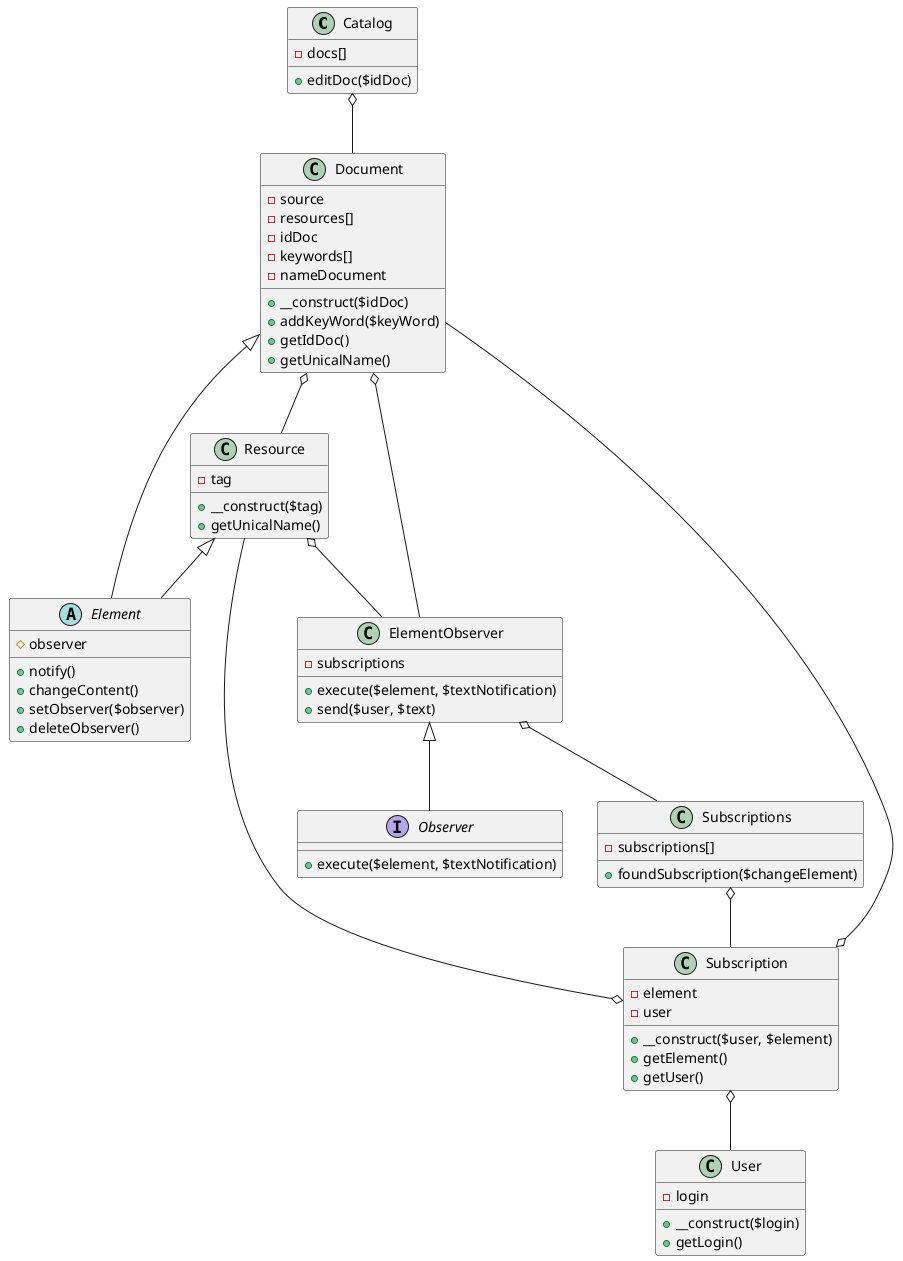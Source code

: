 @startuml
class Catalog {
    - docs[]
    + editDoc($idDoc)
}

class Document {
    - source 
    - resources[]
    - idDoc
    - keywords[]
    - nameDocument
    + __construct($idDoc)
    + addKeyWord($keyWord)
    + getIdDoc()
    + getUnicalName()
}

abstract class Element {
    # observer
    + notify()
    + changeContent()
    + setObserver($observer)
    + deleteObserver()
}

class Resource {
    - tag
    + __construct($tag) 
    + getUnicalName()
}

class ElementObserver {
    - subscriptions
    + execute($element, $textNotification)
    + send($user, $text)
}

interface Observer {
    + execute($element, $textNotification)
}

class Subscriptions {
    - subscriptions[]
    + foundSubscription($changeElement)
}

class Subscription {
    - element
    - user 
    + __construct($user, $element)
    + getElement()
    + getUser()
}

class User {
    - login
    + __construct($login)
    + getLogin()
}

Catalog o-- Document
Document <|-- Element
Resource <|-- Element
Resource o-- ElementObserver
Document o-- Resource
Document o-- ElementObserver
ElementObserver <|-- Observer
ElementObserver o-- Subscriptions
Subscriptions o-- Subscription
Subscription o-- User
Subscription o-- Resource
Subscription o-- Document
@enduml
